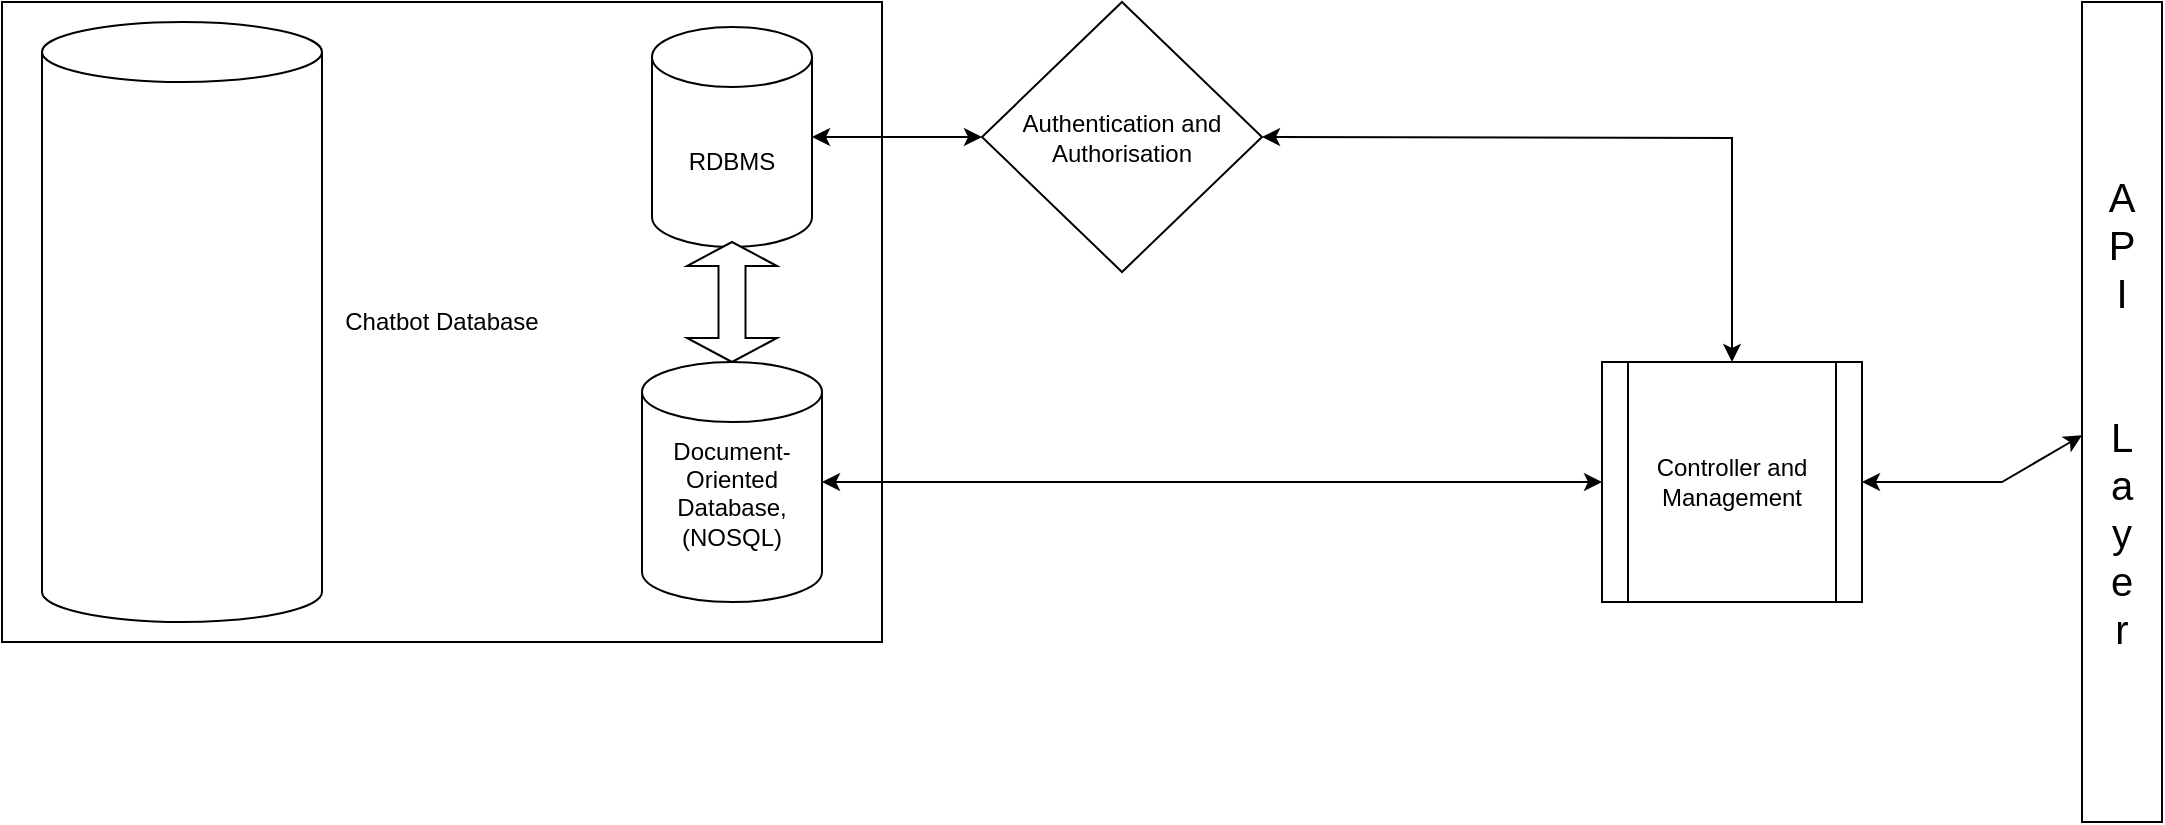 <mxfile version="24.7.17">
  <diagram id="prtHgNgQTEPvFCAcTncT" name="Page-1">
    <mxGraphModel dx="880" dy="524" grid="1" gridSize="10" guides="1" tooltips="1" connect="1" arrows="1" fold="1" page="1" pageScale="1" pageWidth="827" pageHeight="1169" background="none" math="0" shadow="0">
      <root>
        <mxCell id="0" />
        <mxCell id="1" parent="0" />
        <mxCell id="5izV9zopjLMWYRSY9Nly-1" value="Chatbot Database" style="rounded=0;whiteSpace=wrap;html=1;" vertex="1" parent="1">
          <mxGeometry x="40" y="120" width="440" height="320" as="geometry" />
        </mxCell>
        <mxCell id="5izV9zopjLMWYRSY9Nly-2" value="RDBMS" style="shape=cylinder3;whiteSpace=wrap;html=1;boundedLbl=1;backgroundOutline=1;size=15;" vertex="1" parent="1">
          <mxGeometry x="365" y="132.5" width="80" height="110" as="geometry" />
        </mxCell>
        <mxCell id="5izV9zopjLMWYRSY9Nly-3" value="Document-Oriented Database,(NOSQL)&lt;div&gt;&lt;br&gt;&lt;/div&gt;" style="shape=cylinder3;whiteSpace=wrap;html=1;boundedLbl=1;backgroundOutline=1;size=15;" vertex="1" parent="1">
          <mxGeometry x="360" y="300" width="90" height="120" as="geometry" />
        </mxCell>
        <mxCell id="5izV9zopjLMWYRSY9Nly-5" value="Authentication and Authorisation" style="rhombus;whiteSpace=wrap;html=1;" vertex="1" parent="1">
          <mxGeometry x="530" y="120" width="140" height="135" as="geometry" />
        </mxCell>
        <mxCell id="5izV9zopjLMWYRSY9Nly-6" value="" style="endArrow=classic;startArrow=classic;html=1;rounded=0;" edge="1" parent="1" source="5izV9zopjLMWYRSY9Nly-2" target="5izV9zopjLMWYRSY9Nly-5">
          <mxGeometry width="50" height="50" relative="1" as="geometry">
            <mxPoint x="390" y="300" as="sourcePoint" />
            <mxPoint x="440" y="250" as="targetPoint" />
          </mxGeometry>
        </mxCell>
        <mxCell id="5izV9zopjLMWYRSY9Nly-8" value="&lt;font style=&quot;font-size: 20px;&quot;&gt;A&lt;br&gt;P&lt;br&gt;I&lt;br&gt;&lt;br&gt;&lt;br&gt;L&lt;br&gt;a&lt;br&gt;y&lt;br&gt;e&lt;br&gt;r&lt;/font&gt;" style="rounded=0;whiteSpace=wrap;html=1;" vertex="1" parent="1">
          <mxGeometry x="1080" y="120" width="40" height="410" as="geometry" />
        </mxCell>
        <mxCell id="5izV9zopjLMWYRSY9Nly-9" value="" style="endArrow=classic;startArrow=classic;html=1;rounded=0;exitX=1;exitY=0.5;exitDx=0;exitDy=0;entryX=0.5;entryY=0;entryDx=0;entryDy=0;" edge="1" parent="1" source="5izV9zopjLMWYRSY9Nly-5" target="5izV9zopjLMWYRSY9Nly-10">
          <mxGeometry width="50" height="50" relative="1" as="geometry">
            <mxPoint x="660" y="280" as="sourcePoint" />
            <mxPoint x="710" y="230" as="targetPoint" />
            <Array as="points">
              <mxPoint x="905" y="188" />
            </Array>
          </mxGeometry>
        </mxCell>
        <mxCell id="5izV9zopjLMWYRSY9Nly-10" value="Controller and Management" style="shape=process;whiteSpace=wrap;html=1;backgroundOutline=1;" vertex="1" parent="1">
          <mxGeometry x="840" y="300" width="130" height="120" as="geometry" />
        </mxCell>
        <mxCell id="5izV9zopjLMWYRSY9Nly-11" value="" style="endArrow=classic;startArrow=classic;html=1;rounded=0;exitX=1;exitY=0.5;exitDx=0;exitDy=0;" edge="1" parent="1" source="5izV9zopjLMWYRSY9Nly-10" target="5izV9zopjLMWYRSY9Nly-8">
          <mxGeometry width="50" height="50" relative="1" as="geometry">
            <mxPoint x="650" y="290" as="sourcePoint" />
            <mxPoint x="700" y="240" as="targetPoint" />
            <Array as="points">
              <mxPoint x="1040" y="360" />
            </Array>
          </mxGeometry>
        </mxCell>
        <mxCell id="5izV9zopjLMWYRSY9Nly-12" value="" style="endArrow=classic;startArrow=classic;html=1;rounded=0;entryX=0;entryY=0.5;entryDx=0;entryDy=0;" edge="1" parent="1" source="5izV9zopjLMWYRSY9Nly-3" target="5izV9zopjLMWYRSY9Nly-10">
          <mxGeometry width="50" height="50" relative="1" as="geometry">
            <mxPoint x="600" y="280" as="sourcePoint" />
            <mxPoint x="650" y="230" as="targetPoint" />
            <Array as="points">
              <mxPoint x="640" y="360" />
            </Array>
          </mxGeometry>
        </mxCell>
        <mxCell id="5izV9zopjLMWYRSY9Nly-13" value="" style="shape=doubleArrow;direction=south;whiteSpace=wrap;html=1;" vertex="1" parent="1">
          <mxGeometry x="382.5" y="240" width="45" height="60" as="geometry" />
        </mxCell>
        <mxCell id="5izV9zopjLMWYRSY9Nly-15" value="" style="shape=cylinder3;whiteSpace=wrap;html=1;boundedLbl=1;backgroundOutline=1;size=15;" vertex="1" parent="1">
          <mxGeometry x="60" y="130" width="140" height="300" as="geometry" />
        </mxCell>
      </root>
    </mxGraphModel>
  </diagram>
</mxfile>
